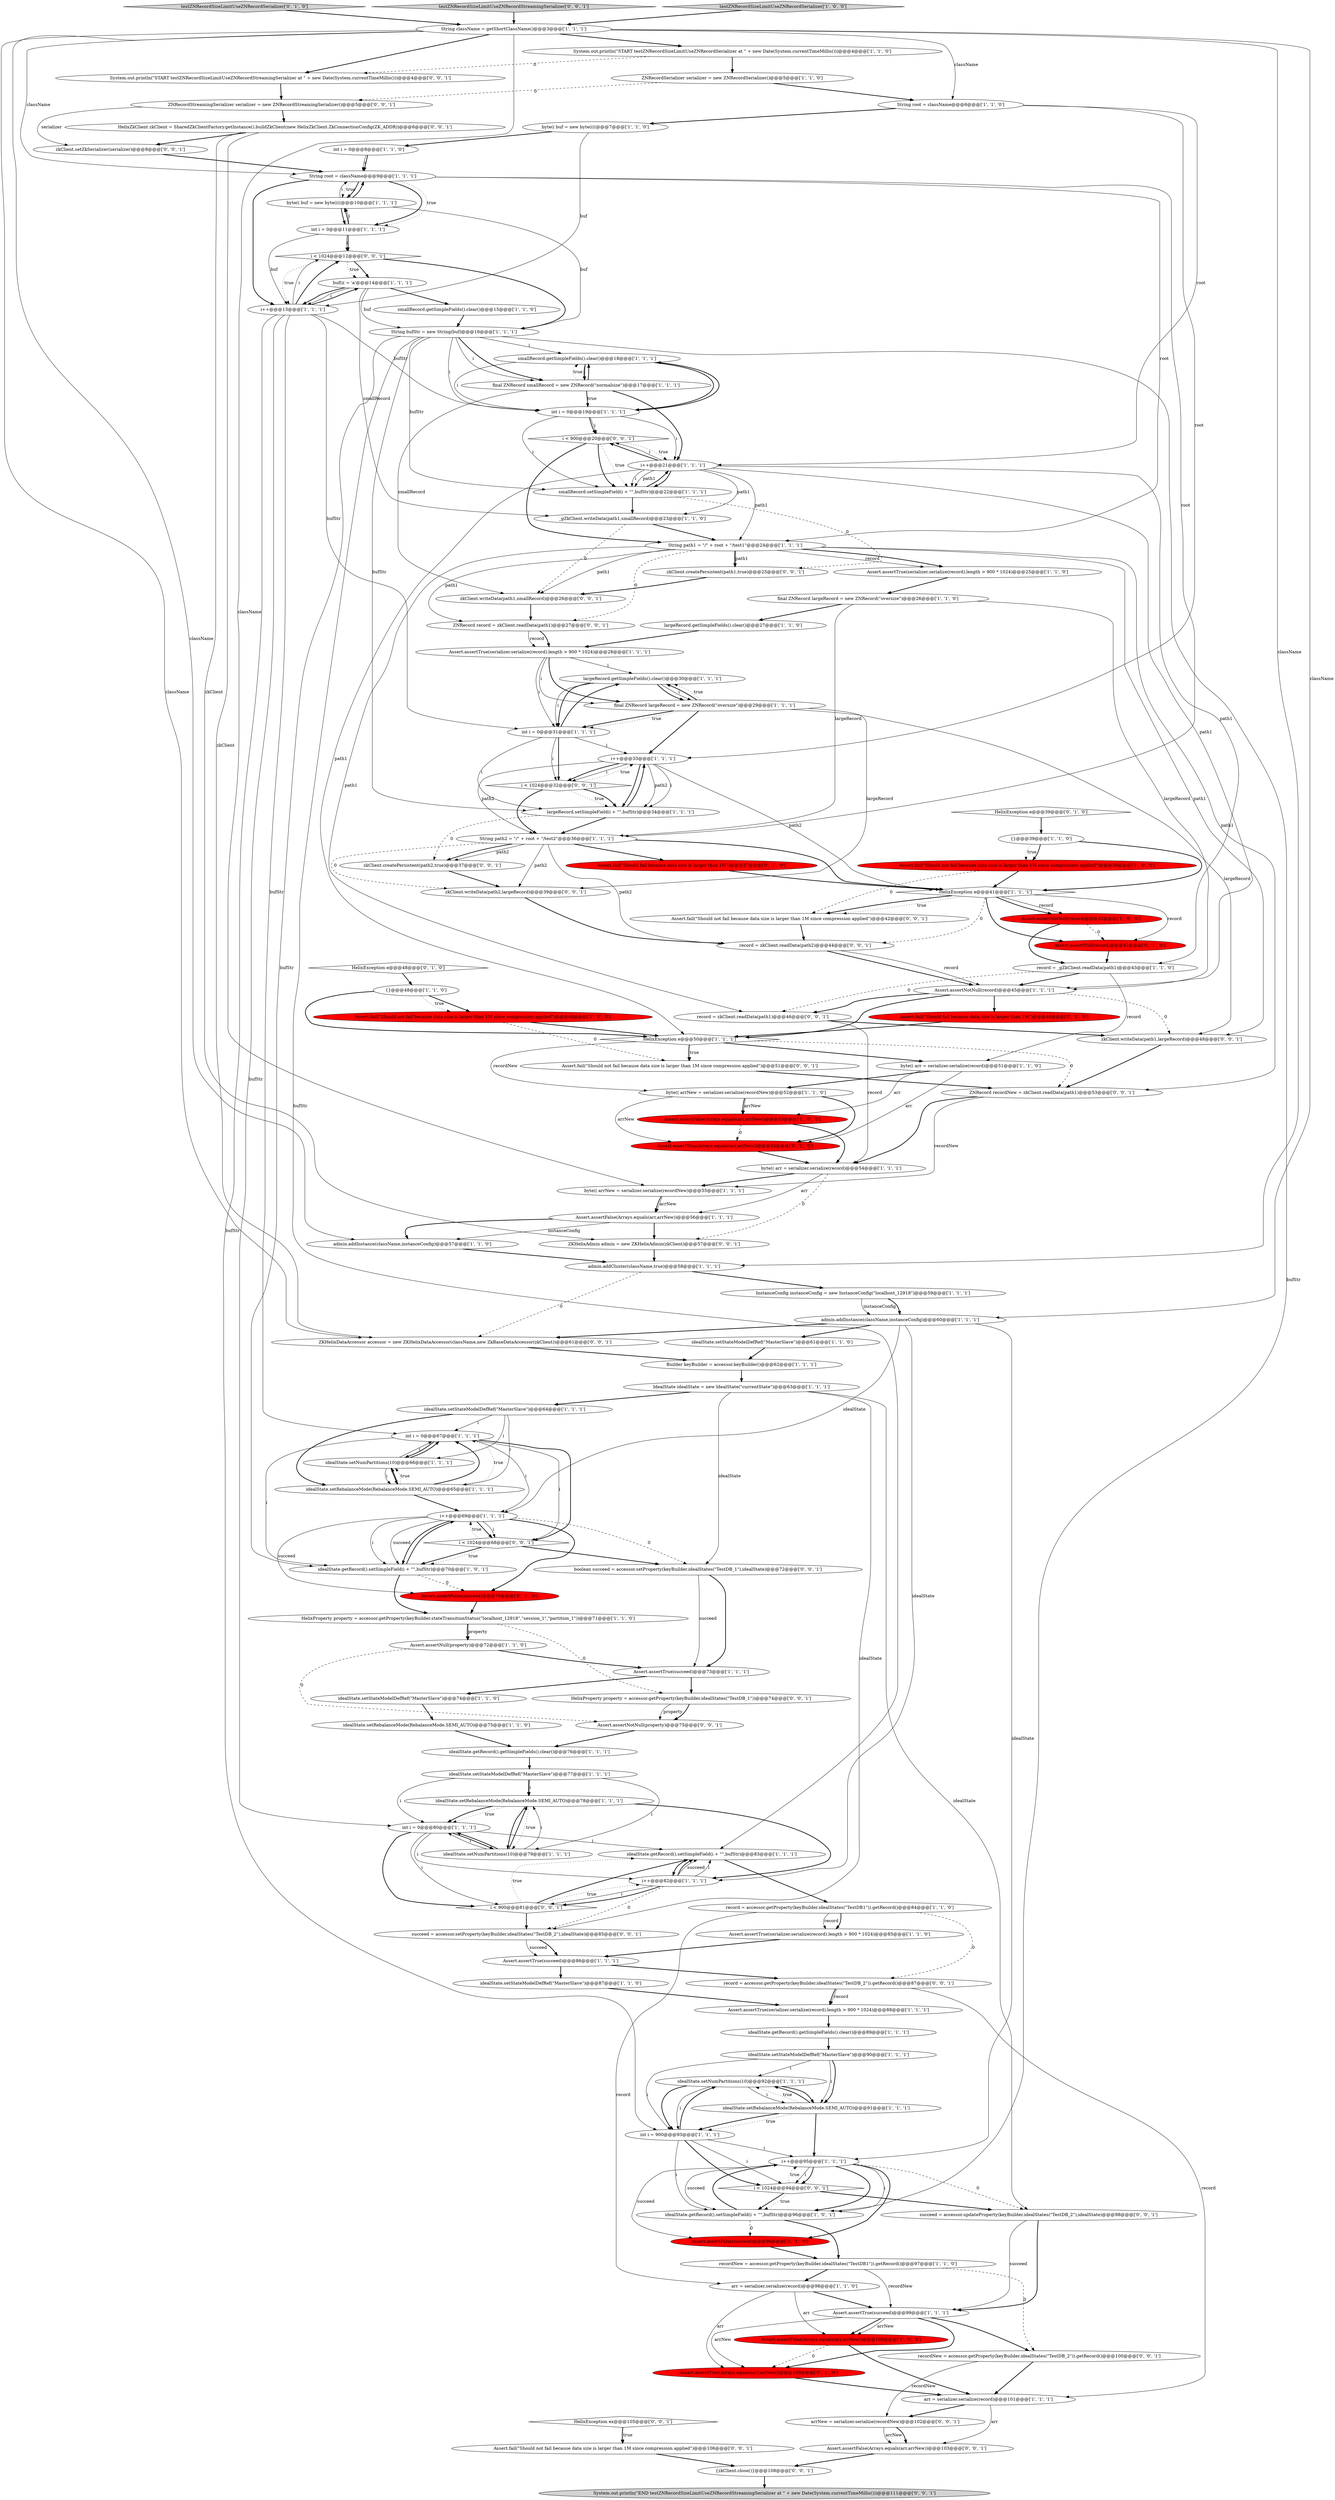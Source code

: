 digraph {
111 [style = filled, label = "i < 900@@@20@@@['0', '0', '1']", fillcolor = white, shape = diamond image = "AAA0AAABBB3BBB"];
63 [style = filled, label = "byte(( arr = serializer.serialize(record)@@@51@@@['1', '1', '0']", fillcolor = white, shape = ellipse image = "AAA0AAABBB1BBB"];
69 [style = filled, label = "Assert.assertTrue(serializer.serialize(record).length > 900 * 1024)@@@28@@@['1', '1', '1']", fillcolor = white, shape = ellipse image = "AAA0AAABBB1BBB"];
53 [style = filled, label = "record = accessor.getProperty(keyBuilder.idealStates(\"TestDB1\")).getRecord()@@@84@@@['1', '1', '0']", fillcolor = white, shape = ellipse image = "AAA0AAABBB1BBB"];
93 [style = filled, label = "HelixException e@@@48@@@['0', '1', '0']", fillcolor = white, shape = diamond image = "AAA0AAABBB2BBB"];
64 [style = filled, label = "idealState.setRebalanceMode(RebalanceMode.SEMI_AUTO)@@@78@@@['1', '1', '1']", fillcolor = white, shape = ellipse image = "AAA0AAABBB1BBB"];
105 [style = filled, label = "Assert.assertNotNull(property)@@@75@@@['0', '0', '1']", fillcolor = white, shape = ellipse image = "AAA0AAABBB3BBB"];
132 [style = filled, label = "HelixZkClient zkClient = SharedZkClientFactory.getInstance().buildZkClient(new HelixZkClient.ZkConnectionConfig(ZK_ADDR))@@@6@@@['0', '0', '1']", fillcolor = white, shape = ellipse image = "AAA0AAABBB3BBB"];
54 [style = filled, label = "ZNRecordSerializer serializer = new ZNRecordSerializer()@@@5@@@['1', '1', '0']", fillcolor = white, shape = ellipse image = "AAA0AAABBB1BBB"];
90 [style = filled, label = "testZNRecordSizeLimitUseZNRecordSerializer['0', '1', '0']", fillcolor = lightgray, shape = diamond image = "AAA0AAABBB2BBB"];
43 [style = filled, label = "System.out.println(\"START testZNRecordSizeLimitUseZNRecordSerializer at \" + new Date(System.currentTimeMillis()))@@@4@@@['1', '1', '0']", fillcolor = white, shape = ellipse image = "AAA0AAABBB1BBB"];
134 [style = filled, label = "testZNRecordSizeLimitUseZNRecordStreamingSerializer['0', '0', '1']", fillcolor = lightgray, shape = diamond image = "AAA0AAABBB3BBB"];
120 [style = filled, label = "Assert.fail(\"Should not fail because data size is larger than 1M since compression applied\")@@@106@@@['0', '0', '1']", fillcolor = white, shape = ellipse image = "AAA0AAABBB3BBB"];
101 [style = filled, label = "arrNew = serializer.serialize(recordNew)@@@102@@@['0', '0', '1']", fillcolor = white, shape = ellipse image = "AAA0AAABBB3BBB"];
10 [style = filled, label = "Assert.assertNull(property)@@@72@@@['1', '1', '0']", fillcolor = white, shape = ellipse image = "AAA0AAABBB1BBB"];
19 [style = filled, label = "largeRecord.getSimpleFields().clear()@@@27@@@['1', '1', '0']", fillcolor = white, shape = ellipse image = "AAA0AAABBB1BBB"];
116 [style = filled, label = "{zkClient.close()}@@@108@@@['0', '0', '1']", fillcolor = white, shape = ellipse image = "AAA0AAABBB3BBB"];
88 [style = filled, label = "Assert.assertTrue(Arrays.equals(arr,arrNew))@@@100@@@['0', '1', '0']", fillcolor = red, shape = ellipse image = "AAA1AAABBB2BBB"];
32 [style = filled, label = "buf(i( = 'a'@@@14@@@['1', '1', '1']", fillcolor = white, shape = ellipse image = "AAA0AAABBB1BBB"];
22 [style = filled, label = "idealState.setNumPartitions(10)@@@92@@@['1', '1', '1']", fillcolor = white, shape = ellipse image = "AAA0AAABBB1BBB"];
46 [style = filled, label = "int i = 0@@@80@@@['1', '1', '1']", fillcolor = white, shape = ellipse image = "AAA0AAABBB1BBB"];
76 [style = filled, label = "admin.addInstance(className,instanceConfig)@@@60@@@['1', '1', '1']", fillcolor = white, shape = ellipse image = "AAA0AAABBB1BBB"];
119 [style = filled, label = "zkClient.setZkSerializer(serializer)@@@8@@@['0', '0', '1']", fillcolor = white, shape = ellipse image = "AAA0AAABBB3BBB"];
67 [style = filled, label = "idealState.setStateModelDefRef(\"MasterSlave\")@@@87@@@['1', '1', '0']", fillcolor = white, shape = ellipse image = "AAA0AAABBB1BBB"];
80 [style = filled, label = "i++@@@21@@@['1', '1', '1']", fillcolor = white, shape = ellipse image = "AAA0AAABBB1BBB"];
2 [style = filled, label = "int i = 0@@@67@@@['1', '1', '1']", fillcolor = white, shape = ellipse image = "AAA0AAABBB1BBB"];
75 [style = filled, label = "idealState.setStateModelDefRef(\"MasterSlave\")@@@61@@@['1', '1', '0']", fillcolor = white, shape = ellipse image = "AAA0AAABBB1BBB"];
20 [style = filled, label = "Assert.assertNotNull(record)@@@45@@@['1', '1', '1']", fillcolor = white, shape = ellipse image = "AAA0AAABBB1BBB"];
27 [style = filled, label = "byte(( buf = new byte((((@@@10@@@['1', '1', '1']", fillcolor = white, shape = ellipse image = "AAA0AAABBB1BBB"];
17 [style = filled, label = "final ZNRecord largeRecord = new ZNRecord(\"oversize\")@@@26@@@['1', '1', '0']", fillcolor = white, shape = ellipse image = "AAA0AAABBB1BBB"];
15 [style = filled, label = "admin.addInstance(className,instanceConfig)@@@57@@@['1', '1', '0']", fillcolor = white, shape = ellipse image = "AAA0AAABBB1BBB"];
61 [style = filled, label = "idealState.setStateModelDefRef(\"MasterSlave\")@@@64@@@['1', '1', '1']", fillcolor = white, shape = ellipse image = "AAA0AAABBB1BBB"];
52 [style = filled, label = "idealState.setNumPartitions(10)@@@79@@@['1', '1', '1']", fillcolor = white, shape = ellipse image = "AAA0AAABBB1BBB"];
113 [style = filled, label = "ZNRecord record = zkClient.readData(path1)@@@27@@@['0', '0', '1']", fillcolor = white, shape = ellipse image = "AAA0AAABBB3BBB"];
26 [style = filled, label = "admin.addCluster(className,true)@@@58@@@['1', '1', '1']", fillcolor = white, shape = ellipse image = "AAA0AAABBB1BBB"];
102 [style = filled, label = "Assert.fail(\"Should not fail because data size is larger than 1M since compression applied\")@@@51@@@['0', '0', '1']", fillcolor = white, shape = ellipse image = "AAA0AAABBB3BBB"];
114 [style = filled, label = "i < 1024@@@94@@@['0', '0', '1']", fillcolor = white, shape = diamond image = "AAA0AAABBB3BBB"];
133 [style = filled, label = "zkClient.writeData(path1,largeRecord)@@@48@@@['0', '0', '1']", fillcolor = white, shape = ellipse image = "AAA0AAABBB3BBB"];
14 [style = filled, label = "Assert.assertTrue(serializer.serialize(record).length > 900 * 1024)@@@88@@@['1', '1', '1']", fillcolor = white, shape = ellipse image = "AAA0AAABBB1BBB"];
70 [style = filled, label = "idealState.getRecord().setSimpleField(i + \"\",bufStr)@@@83@@@['1', '1', '1']", fillcolor = white, shape = ellipse image = "AAA0AAABBB1BBB"];
96 [style = filled, label = "Assert.fail(\"Should fail because data size is larger than 1M\")@@@37@@@['0', '1', '0']", fillcolor = red, shape = ellipse image = "AAA1AAABBB2BBB"];
131 [style = filled, label = "record = zkClient.readData(path1)@@@46@@@['0', '0', '1']", fillcolor = white, shape = ellipse image = "AAA0AAABBB3BBB"];
24 [style = filled, label = "Assert.assertFalse(Arrays.equals(arr,arrNew))@@@56@@@['1', '1', '1']", fillcolor = white, shape = ellipse image = "AAA0AAABBB1BBB"];
35 [style = filled, label = "idealState.getRecord().setSimpleField(i + \"\",bufStr)@@@96@@@['1', '0', '1']", fillcolor = white, shape = ellipse image = "AAA0AAABBB1BBB"];
97 [style = filled, label = "Assert.assertNull(record)@@@42@@@['0', '1', '0']", fillcolor = red, shape = ellipse image = "AAA1AAABBB2BBB"];
118 [style = filled, label = "HelixException ex@@@105@@@['0', '0', '1']", fillcolor = white, shape = diamond image = "AAA0AAABBB3BBB"];
59 [style = filled, label = "int i = 0@@@8@@@['1', '1', '0']", fillcolor = white, shape = ellipse image = "AAA0AAABBB1BBB"];
12 [style = filled, label = "idealState.setNumPartitions(10)@@@66@@@['1', '1', '1']", fillcolor = white, shape = ellipse image = "AAA0AAABBB1BBB"];
126 [style = filled, label = "succeed = accessor.setProperty(keyBuilder.idealStates(\"TestDB_2\"),idealState)@@@85@@@['0', '0', '1']", fillcolor = white, shape = ellipse image = "AAA0AAABBB3BBB"];
58 [style = filled, label = "String path2 = \"/\" + root + \"/test2\"@@@36@@@['1', '1', '1']", fillcolor = white, shape = ellipse image = "AAA0AAABBB1BBB"];
112 [style = filled, label = "zkClient.createPersistent(path1,true)@@@25@@@['0', '0', '1']", fillcolor = white, shape = ellipse image = "AAA0AAABBB3BBB"];
6 [style = filled, label = "String className = getShortClassName()@@@3@@@['1', '1', '1']", fillcolor = white, shape = ellipse image = "AAA0AAABBB1BBB"];
85 [style = filled, label = "smallRecord.getSimpleFields().clear()@@@18@@@['1', '1', '1']", fillcolor = white, shape = ellipse image = "AAA0AAABBB1BBB"];
11 [style = filled, label = "String bufStr = new String(buf)@@@16@@@['1', '1', '1']", fillcolor = white, shape = ellipse image = "AAA0AAABBB1BBB"];
115 [style = filled, label = "ZKHelixDataAccessor accessor = new ZKHelixDataAccessor(className,new ZkBaseDataAccessor(zkClient))@@@61@@@['0', '0', '1']", fillcolor = white, shape = ellipse image = "AAA0AAABBB3BBB"];
109 [style = filled, label = "ZNRecordStreamingSerializer serializer = new ZNRecordStreamingSerializer()@@@5@@@['0', '0', '1']", fillcolor = white, shape = ellipse image = "AAA0AAABBB3BBB"];
86 [style = filled, label = "idealState.getRecord().setSimpleField(i + \"\",bufStr)@@@70@@@['1', '0', '1']", fillcolor = white, shape = ellipse image = "AAA0AAABBB1BBB"];
71 [style = filled, label = "idealState.setRebalanceMode(RebalanceMode.SEMI_AUTO)@@@65@@@['1', '1', '1']", fillcolor = white, shape = ellipse image = "AAA0AAABBB1BBB"];
16 [style = filled, label = "Builder keyBuilder = accessor.keyBuilder()@@@62@@@['1', '1', '1']", fillcolor = white, shape = ellipse image = "AAA0AAABBB1BBB"];
34 [style = filled, label = "Assert.assertTrue(serializer.serialize(record).length > 900 * 1024)@@@25@@@['1', '1', '0']", fillcolor = white, shape = ellipse image = "AAA0AAABBB1BBB"];
23 [style = filled, label = "largeRecord.getSimpleFields().clear()@@@30@@@['1', '1', '1']", fillcolor = white, shape = ellipse image = "AAA0AAABBB1BBB"];
30 [style = filled, label = "testZNRecordSizeLimitUseZNRecordSerializer['1', '0', '0']", fillcolor = lightgray, shape = diamond image = "AAA0AAABBB1BBB"];
100 [style = filled, label = "recordNew = accessor.getProperty(keyBuilder.idealStates(\"TestDB_2\")).getRecord()@@@100@@@['0', '0', '1']", fillcolor = white, shape = ellipse image = "AAA0AAABBB3BBB"];
82 [style = filled, label = "Assert.fail(\"Should not fail because data size is larger than 1M since compression applied\")@@@48@@@['1', '0', '0']", fillcolor = red, shape = ellipse image = "AAA1AAABBB1BBB"];
65 [style = filled, label = "IdealState idealState = new IdealState(\"currentState\")@@@63@@@['1', '1', '1']", fillcolor = white, shape = ellipse image = "AAA0AAABBB1BBB"];
44 [style = filled, label = "byte(( arrNew = serializer.serialize(recordNew)@@@55@@@['1', '1', '1']", fillcolor = white, shape = ellipse image = "AAA0AAABBB1BBB"];
74 [style = filled, label = "final ZNRecord largeRecord = new ZNRecord(\"oversize\")@@@29@@@['1', '1', '1']", fillcolor = white, shape = ellipse image = "AAA0AAABBB1BBB"];
7 [style = filled, label = "i++@@@13@@@['1', '1', '1']", fillcolor = white, shape = ellipse image = "AAA0AAABBB1BBB"];
123 [style = filled, label = "record = zkClient.readData(path2)@@@44@@@['0', '0', '1']", fillcolor = white, shape = ellipse image = "AAA0AAABBB3BBB"];
41 [style = filled, label = "_gZkClient.writeData(path1,smallRecord)@@@23@@@['1', '1', '0']", fillcolor = white, shape = ellipse image = "AAA0AAABBB1BBB"];
84 [style = filled, label = "record = _gZkClient.readData(path1)@@@43@@@['1', '1', '0']", fillcolor = white, shape = ellipse image = "AAA0AAABBB1BBB"];
47 [style = filled, label = "idealState.setStateModelDefRef(\"MasterSlave\")@@@90@@@['1', '1', '1']", fillcolor = white, shape = ellipse image = "AAA0AAABBB1BBB"];
110 [style = filled, label = "i < 1024@@@32@@@['0', '0', '1']", fillcolor = white, shape = diamond image = "AAA0AAABBB3BBB"];
66 [style = filled, label = "idealState.setStateModelDefRef(\"MasterSlave\")@@@77@@@['1', '1', '1']", fillcolor = white, shape = ellipse image = "AAA0AAABBB1BBB"];
73 [style = filled, label = "Assert.assertTrue(succeed)@@@73@@@['1', '1', '1']", fillcolor = white, shape = ellipse image = "AAA0AAABBB1BBB"];
99 [style = filled, label = "i < 1024@@@68@@@['0', '0', '1']", fillcolor = white, shape = diamond image = "AAA0AAABBB3BBB"];
124 [style = filled, label = "ZKHelixAdmin admin = new ZKHelixAdmin(zkClient)@@@57@@@['0', '0', '1']", fillcolor = white, shape = ellipse image = "AAA0AAABBB3BBB"];
98 [style = filled, label = "System.out.println(\"START testZNRecordSizeLimitUseZNRecordStreamingSerializer at \" + new Date(System.currentTimeMillis()))@@@4@@@['0', '0', '1']", fillcolor = white, shape = ellipse image = "AAA0AAABBB3BBB"];
103 [style = filled, label = "boolean succeed = accessor.setProperty(keyBuilder.idealStates(\"TestDB_1\"),idealState)@@@72@@@['0', '0', '1']", fillcolor = white, shape = ellipse image = "AAA0AAABBB3BBB"];
40 [style = filled, label = "final ZNRecord smallRecord = new ZNRecord(\"normalsize\")@@@17@@@['1', '1', '1']", fillcolor = white, shape = ellipse image = "AAA0AAABBB1BBB"];
106 [style = filled, label = "System.out.println(\"END testZNRecordSizeLimitUseZNRecordStreamingSerializer at \" + new Date(System.currentTimeMillis()))@@@111@@@['0', '0', '1']", fillcolor = lightgray, shape = ellipse image = "AAA0AAABBB3BBB"];
9 [style = filled, label = "InstanceConfig instanceConfig = new InstanceConfig(\"localhost_12918\")@@@59@@@['1', '1', '1']", fillcolor = white, shape = ellipse image = "AAA0AAABBB1BBB"];
48 [style = filled, label = "idealState.getRecord().getSimpleFields().clear()@@@89@@@['1', '1', '1']", fillcolor = white, shape = ellipse image = "AAA0AAABBB1BBB"];
29 [style = filled, label = "i++@@@82@@@['1', '1', '1']", fillcolor = white, shape = ellipse image = "AAA0AAABBB1BBB"];
39 [style = filled, label = "Assert.assertTrue(serializer.serialize(record).length > 900 * 1024)@@@85@@@['1', '1', '0']", fillcolor = white, shape = ellipse image = "AAA0AAABBB1BBB"];
57 [style = filled, label = "int i = 0@@@31@@@['1', '1', '1']", fillcolor = white, shape = ellipse image = "AAA0AAABBB1BBB"];
72 [style = filled, label = "int i = 0@@@19@@@['1', '1', '1']", fillcolor = white, shape = ellipse image = "AAA0AAABBB1BBB"];
77 [style = filled, label = "Assert.assertTrue(succeed)@@@99@@@['1', '1', '1']", fillcolor = white, shape = ellipse image = "AAA0AAABBB1BBB"];
81 [style = filled, label = "Assert.assertFalse(Arrays.equals(arr,arrNew))@@@100@@@['1', '0', '0']", fillcolor = red, shape = ellipse image = "AAA1AAABBB1BBB"];
36 [style = filled, label = "String root = className@@@6@@@['1', '1', '0']", fillcolor = white, shape = ellipse image = "AAA0AAABBB1BBB"];
3 [style = filled, label = "smallRecord.setSimpleField(i + \"\",bufStr)@@@22@@@['1', '1', '1']", fillcolor = white, shape = ellipse image = "AAA0AAABBB1BBB"];
0 [style = filled, label = "byte(( arrNew = serializer.serialize(recordNew)@@@52@@@['1', '1', '0']", fillcolor = white, shape = ellipse image = "AAA0AAABBB1BBB"];
107 [style = filled, label = "HelixProperty property = accessor.getProperty(keyBuilder.idealStates(\"TestDB_1\"))@@@74@@@['0', '0', '1']", fillcolor = white, shape = ellipse image = "AAA0AAABBB3BBB"];
104 [style = filled, label = "i < 1024@@@12@@@['0', '0', '1']", fillcolor = white, shape = diamond image = "AAA0AAABBB3BBB"];
125 [style = filled, label = "zkClient.writeData(path1,smallRecord)@@@26@@@['0', '0', '1']", fillcolor = white, shape = ellipse image = "AAA0AAABBB3BBB"];
49 [style = filled, label = "int i = 900@@@93@@@['1', '1', '1']", fillcolor = white, shape = ellipse image = "AAA0AAABBB1BBB"];
13 [style = filled, label = "String path1 = \"/\" + root + \"/test1\"@@@24@@@['1', '1', '1']", fillcolor = white, shape = ellipse image = "AAA0AAABBB1BBB"];
8 [style = filled, label = "{}@@@48@@@['1', '1', '0']", fillcolor = white, shape = ellipse image = "AAA0AAABBB1BBB"];
130 [style = filled, label = "record = accessor.getProperty(keyBuilder.idealStates(\"TestDB_2\")).getRecord()@@@87@@@['0', '0', '1']", fillcolor = white, shape = ellipse image = "AAA0AAABBB3BBB"];
31 [style = filled, label = "idealState.getRecord().getSimpleFields().clear()@@@76@@@['1', '1', '1']", fillcolor = white, shape = ellipse image = "AAA0AAABBB1BBB"];
4 [style = filled, label = "idealState.setStateModelDefRef(\"MasterSlave\")@@@74@@@['1', '1', '0']", fillcolor = white, shape = ellipse image = "AAA0AAABBB1BBB"];
1 [style = filled, label = "Assert.assertTrue(succeed)@@@86@@@['1', '1', '1']", fillcolor = white, shape = ellipse image = "AAA0AAABBB1BBB"];
122 [style = filled, label = "zkClient.writeData(path2,largeRecord)@@@39@@@['0', '0', '1']", fillcolor = white, shape = ellipse image = "AAA0AAABBB3BBB"];
62 [style = filled, label = "recordNew = accessor.getProperty(keyBuilder.idealStates(\"TestDB1\")).getRecord()@@@97@@@['1', '1', '0']", fillcolor = white, shape = ellipse image = "AAA0AAABBB1BBB"];
94 [style = filled, label = "Assert.assertTrue(Arrays.equals(arr,arrNew))@@@53@@@['0', '1', '0']", fillcolor = red, shape = ellipse image = "AAA1AAABBB2BBB"];
129 [style = filled, label = "i < 900@@@81@@@['0', '0', '1']", fillcolor = white, shape = diamond image = "AAA0AAABBB3BBB"];
42 [style = filled, label = "Assert.fail(\"Should not fail because data size is larger than 1M since compression applied\")@@@39@@@['1', '0', '0']", fillcolor = red, shape = ellipse image = "AAA1AAABBB1BBB"];
78 [style = filled, label = "byte(( buf = new byte((((@@@7@@@['1', '1', '0']", fillcolor = white, shape = ellipse image = "AAA0AAABBB1BBB"];
50 [style = filled, label = "idealState.setRebalanceMode(RebalanceMode.SEMI_AUTO)@@@75@@@['1', '1', '0']", fillcolor = white, shape = ellipse image = "AAA0AAABBB1BBB"];
95 [style = filled, label = "Assert.fail(\"Should fail because data size is larger than 1M\")@@@46@@@['0', '1', '0']", fillcolor = red, shape = ellipse image = "AAA1AAABBB2BBB"];
37 [style = filled, label = "arr = serializer.serialize(record)@@@101@@@['1', '1', '1']", fillcolor = white, shape = ellipse image = "AAA0AAABBB1BBB"];
128 [style = filled, label = "ZNRecord recordNew = zkClient.readData(path1)@@@53@@@['0', '0', '1']", fillcolor = white, shape = ellipse image = "AAA0AAABBB3BBB"];
28 [style = filled, label = "{}@@@39@@@['1', '1', '0']", fillcolor = white, shape = ellipse image = "AAA0AAABBB1BBB"];
51 [style = filled, label = "i++@@@69@@@['1', '1', '1']", fillcolor = white, shape = ellipse image = "AAA0AAABBB1BBB"];
55 [style = filled, label = "HelixProperty property = accessor.getProperty(keyBuilder.stateTransitionStatus(\"localhost_12918\",\"session_1\",\"partition_1\"))@@@71@@@['1', '1', '0']", fillcolor = white, shape = ellipse image = "AAA0AAABBB1BBB"];
21 [style = filled, label = "String root = className@@@9@@@['1', '1', '1']", fillcolor = white, shape = ellipse image = "AAA0AAABBB1BBB"];
108 [style = filled, label = "succeed = accessor.updateProperty(keyBuilder.idealStates(\"TestDB_2\"),idealState)@@@98@@@['0', '0', '1']", fillcolor = white, shape = ellipse image = "AAA0AAABBB3BBB"];
79 [style = filled, label = "idealState.setRebalanceMode(RebalanceMode.SEMI_AUTO)@@@91@@@['1', '1', '1']", fillcolor = white, shape = ellipse image = "AAA0AAABBB1BBB"];
89 [style = filled, label = "Assert.assertFalse(succeed)@@@96@@@['0', '1', '0']", fillcolor = red, shape = ellipse image = "AAA1AAABBB2BBB"];
117 [style = filled, label = "Assert.fail(\"Should not fail because data size is larger than 1M since compression applied\")@@@42@@@['0', '0', '1']", fillcolor = white, shape = ellipse image = "AAA0AAABBB3BBB"];
68 [style = filled, label = "arr = serializer.serialize(record)@@@98@@@['1', '1', '0']", fillcolor = white, shape = ellipse image = "AAA0AAABBB1BBB"];
91 [style = filled, label = "HelixException e@@@39@@@['0', '1', '0']", fillcolor = white, shape = diamond image = "AAA0AAABBB2BBB"];
92 [style = filled, label = "Assert.assertFalse(succeed)@@@70@@@['0', '1', '0']", fillcolor = red, shape = ellipse image = "AAA1AAABBB2BBB"];
127 [style = filled, label = "zkClient.createPersistent(path2,true)@@@37@@@['0', '0', '1']", fillcolor = white, shape = ellipse image = "AAA0AAABBB3BBB"];
18 [style = filled, label = "Assert.assertNotNull(record)@@@42@@@['1', '0', '0']", fillcolor = red, shape = ellipse image = "AAA1AAABBB1BBB"];
83 [style = filled, label = "largeRecord.setSimpleField(i + \"\",bufStr)@@@34@@@['1', '1', '1']", fillcolor = white, shape = ellipse image = "AAA0AAABBB1BBB"];
60 [style = filled, label = "i++@@@95@@@['1', '1', '1']", fillcolor = white, shape = ellipse image = "AAA0AAABBB1BBB"];
25 [style = filled, label = "i++@@@33@@@['1', '1', '1']", fillcolor = white, shape = ellipse image = "AAA0AAABBB1BBB"];
33 [style = filled, label = "HelixException e@@@41@@@['1', '1', '1']", fillcolor = white, shape = diamond image = "AAA0AAABBB1BBB"];
87 [style = filled, label = "HelixException e@@@50@@@['1', '1', '1']", fillcolor = white, shape = diamond image = "AAA0AAABBB1BBB"];
38 [style = filled, label = "smallRecord.getSimpleFields().clear()@@@15@@@['1', '1', '0']", fillcolor = white, shape = ellipse image = "AAA0AAABBB1BBB"];
45 [style = filled, label = "Assert.assertFalse(Arrays.equals(arr,arrNew))@@@53@@@['1', '0', '0']", fillcolor = red, shape = ellipse image = "AAA1AAABBB1BBB"];
121 [style = filled, label = "Assert.assertFalse(Arrays.equals(arr,arrNew))@@@103@@@['0', '0', '1']", fillcolor = white, shape = ellipse image = "AAA0AAABBB3BBB"];
5 [style = filled, label = "byte(( arr = serializer.serialize(record)@@@54@@@['1', '1', '1']", fillcolor = white, shape = ellipse image = "AAA0AAABBB1BBB"];
56 [style = filled, label = "int i = 0@@@11@@@['1', '1', '1']", fillcolor = white, shape = ellipse image = "AAA0AAABBB1BBB"];
121->116 [style = bold, label=""];
69->57 [style = solid, label="i"];
70->29 [style = bold, label=""];
43->98 [style = dashed, label="0"];
20->95 [style = bold, label=""];
114->35 [style = bold, label=""];
111->13 [style = bold, label=""];
73->4 [style = bold, label=""];
84->20 [style = bold, label=""];
86->51 [style = bold, label=""];
47->49 [style = solid, label="i"];
57->25 [style = solid, label="i"];
53->39 [style = bold, label=""];
23->57 [style = bold, label=""];
82->102 [style = dashed, label="0"];
103->73 [style = solid, label="succeed"];
21->56 [style = bold, label=""];
130->14 [style = bold, label=""];
85->40 [style = solid, label="i"];
29->129 [style = solid, label="i"];
83->25 [style = bold, label=""];
19->69 [style = bold, label=""];
110->58 [style = bold, label=""];
94->5 [style = bold, label=""];
14->48 [style = bold, label=""];
21->13 [style = solid, label="root"];
74->122 [style = solid, label="largeRecord"];
107->105 [style = solid, label="property"];
124->26 [style = bold, label=""];
58->123 [style = solid, label="path2"];
32->41 [style = solid, label="smallRecord"];
63->45 [style = solid, label="arr"];
2->99 [style = solid, label="i"];
32->7 [style = bold, label=""];
18->84 [style = bold, label=""];
80->41 [style = solid, label="path1"];
77->81 [style = bold, label=""];
110->83 [style = dotted, label="true"];
36->78 [style = bold, label=""];
47->22 [style = solid, label="i"];
62->68 [style = bold, label=""];
65->61 [style = bold, label=""];
79->60 [style = bold, label=""];
59->21 [style = solid, label="i"];
78->7 [style = solid, label="buf"];
59->21 [style = bold, label=""];
13->112 [style = solid, label="path1"];
58->127 [style = solid, label="path2"];
122->123 [style = bold, label=""];
87->102 [style = bold, label=""];
25->83 [style = solid, label="path2"];
78->59 [style = bold, label=""];
7->49 [style = solid, label="bufStr"];
25->58 [style = solid, label="path2"];
87->0 [style = solid, label="recordNew"];
33->97 [style = bold, label=""];
88->37 [style = bold, label=""];
60->35 [style = solid, label="succeed"];
55->10 [style = bold, label=""];
40->85 [style = bold, label=""];
8->82 [style = bold, label=""];
20->87 [style = bold, label=""];
126->1 [style = bold, label=""];
115->16 [style = bold, label=""];
116->106 [style = bold, label=""];
11->35 [style = solid, label="bufStr"];
64->46 [style = dotted, label="true"];
43->54 [style = bold, label=""];
27->21 [style = bold, label=""];
132->124 [style = solid, label="zkClient"];
119->21 [style = bold, label=""];
65->108 [style = solid, label="idealState"];
71->51 [style = bold, label=""];
82->87 [style = bold, label=""];
77->88 [style = solid, label="arrNew"];
112->125 [style = bold, label=""];
10->105 [style = dashed, label="0"];
56->7 [style = solid, label="buf"];
108->77 [style = solid, label="succeed"];
71->12 [style = bold, label=""];
20->133 [style = dashed, label="0"];
68->77 [style = bold, label=""];
65->103 [style = solid, label="idealState"];
8->82 [style = dotted, label="true"];
48->47 [style = bold, label=""];
1->130 [style = bold, label=""];
51->92 [style = solid, label="succeed"];
132->115 [style = solid, label="zkClient"];
67->14 [style = bold, label=""];
52->46 [style = solid, label="i"];
52->64 [style = bold, label=""];
81->88 [style = dashed, label="0"];
11->83 [style = solid, label="bufStr"];
26->9 [style = bold, label=""];
22->79 [style = bold, label=""];
13->133 [style = solid, label="path1"];
56->104 [style = bold, label=""];
3->80 [style = bold, label=""];
69->23 [style = solid, label="i"];
21->27 [style = dotted, label="true"];
33->97 [style = solid, label="record"];
85->72 [style = solid, label="i"];
29->126 [style = dashed, label="0"];
51->86 [style = bold, label=""];
49->22 [style = bold, label=""];
71->2 [style = dotted, label="true"];
111->3 [style = bold, label=""];
12->2 [style = bold, label=""];
99->86 [style = bold, label=""];
13->125 [style = solid, label="path1"];
51->86 [style = solid, label="i"];
11->85 [style = solid, label="i"];
66->64 [style = bold, label=""];
34->17 [style = bold, label=""];
61->12 [style = solid, label="i"];
7->46 [style = solid, label="bufStr"];
71->12 [style = dotted, label="true"];
41->13 [style = bold, label=""];
87->128 [style = dashed, label="0"];
84->131 [style = dashed, label="0"];
37->101 [style = bold, label=""];
123->20 [style = bold, label=""];
101->121 [style = solid, label="arrNew"];
64->52 [style = bold, label=""];
47->79 [style = solid, label="i"];
130->37 [style = solid, label="record"];
6->98 [style = bold, label=""];
129->29 [style = dotted, label="true"];
61->71 [style = bold, label=""];
104->32 [style = bold, label=""];
33->117 [style = dotted, label="true"];
27->56 [style = bold, label=""];
126->1 [style = solid, label="succeed"];
22->79 [style = solid, label="i"];
54->109 [style = dashed, label="0"];
60->114 [style = bold, label=""];
33->117 [style = bold, label=""];
60->114 [style = solid, label="i"];
110->83 [style = bold, label=""];
11->86 [style = solid, label="bufStr"];
134->6 [style = bold, label=""];
83->127 [style = dashed, label="0"];
100->37 [style = bold, label=""];
100->101 [style = solid, label="recordNew"];
53->39 [style = solid, label="record"];
60->35 [style = solid, label="i"];
58->96 [style = bold, label=""];
53->68 [style = solid, label="record"];
123->20 [style = solid, label="record"];
58->127 [style = bold, label=""];
21->27 [style = bold, label=""];
76->115 [style = bold, label=""];
109->119 [style = solid, label="serializer"];
99->103 [style = bold, label=""];
0->94 [style = solid, label="arrNew"];
47->79 [style = bold, label=""];
120->116 [style = bold, label=""];
57->110 [style = solid, label="i"];
80->3 [style = bold, label=""];
41->125 [style = dashed, label="0"];
25->110 [style = solid, label="i"];
61->71 [style = solid, label="i"];
108->77 [style = bold, label=""];
21->58 [style = solid, label="root"];
24->15 [style = bold, label=""];
66->64 [style = solid, label="i"];
13->131 [style = solid, label="path1"];
96->33 [style = bold, label=""];
129->70 [style = dotted, label="true"];
74->57 [style = bold, label=""];
114->60 [style = dotted, label="true"];
71->2 [style = bold, label=""];
72->3 [style = solid, label="i"];
87->102 [style = dotted, label="true"];
58->122 [style = solid, label="path2"];
64->46 [style = bold, label=""];
103->73 [style = bold, label=""];
7->57 [style = solid, label="bufStr"];
80->111 [style = bold, label=""];
80->13 [style = solid, label="path1"];
11->40 [style = bold, label=""];
9->76 [style = solid, label="instanceConfig"];
7->104 [style = solid, label="i"];
32->38 [style = bold, label=""];
46->129 [style = bold, label=""];
13->113 [style = solid, label="path1"];
26->115 [style = dashed, label="0"];
0->94 [style = bold, label=""];
17->58 [style = solid, label="largeRecord"];
118->120 [style = bold, label=""];
27->21 [style = solid, label="i"];
75->16 [style = bold, label=""];
7->32 [style = bold, label=""];
6->43 [style = bold, label=""];
7->2 [style = solid, label="bufStr"];
53->130 [style = dashed, label="0"];
25->83 [style = solid, label="i"];
18->97 [style = dashed, label="0"];
56->27 [style = bold, label=""];
131->133 [style = bold, label=""];
86->92 [style = dashed, label="0"];
109->132 [style = bold, label=""];
113->69 [style = bold, label=""];
65->126 [style = solid, label="idealState"];
2->51 [style = solid, label="i"];
69->74 [style = solid, label="i"];
25->110 [style = bold, label=""];
29->129 [style = bold, label=""];
114->35 [style = dotted, label="true"];
21->56 [style = dotted, label="true"];
40->72 [style = dotted, label="true"];
130->14 [style = solid, label="record"];
107->105 [style = bold, label=""];
33->18 [style = solid, label="record"];
74->23 [style = bold, label=""];
129->70 [style = bold, label=""];
80->87 [style = solid, label="path1"];
74->57 [style = dotted, label="true"];
6->21 [style = solid, label="className"];
6->36 [style = solid, label="className"];
46->70 [style = solid, label="i"];
81->37 [style = bold, label=""];
46->129 [style = solid, label="i"];
91->28 [style = bold, label=""];
114->108 [style = bold, label=""];
6->15 [style = solid, label="className"];
5->124 [style = dashed, label="0"];
60->89 [style = solid, label="succeed"];
7->72 [style = solid, label="bufStr"];
31->66 [style = bold, label=""];
86->55 [style = bold, label=""];
72->111 [style = solid, label="i"];
29->70 [style = solid, label="succeed"];
22->49 [style = bold, label=""];
117->123 [style = bold, label=""];
56->27 [style = solid, label="i"];
80->84 [style = solid, label="path1"];
5->24 [style = solid, label="arr"];
50->31 [style = bold, label=""];
95->87 [style = bold, label=""];
3->112 [style = dashed, label="0"];
51->99 [style = solid, label="i"];
11->40 [style = solid, label="i"];
110->25 [style = dotted, label="true"];
69->74 [style = bold, label=""];
12->71 [style = solid, label="i"];
27->11 [style = solid, label="buf"];
60->89 [style = bold, label=""];
125->113 [style = bold, label=""];
92->55 [style = bold, label=""];
51->99 [style = bold, label=""];
36->80 [style = solid, label="root"];
64->29 [style = bold, label=""];
13->112 [style = bold, label=""];
6->44 [style = solid, label="className"];
6->26 [style = solid, label="className"];
72->111 [style = bold, label=""];
2->99 [style = bold, label=""];
63->94 [style = solid, label="arr"];
90->6 [style = bold, label=""];
129->126 [style = bold, label=""];
74->25 [style = bold, label=""];
113->69 [style = solid, label="record"];
32->11 [style = solid, label="buf"];
54->36 [style = bold, label=""];
5->44 [style = bold, label=""];
3->41 [style = bold, label=""];
56->104 [style = solid, label="i"];
28->42 [style = dotted, label="true"];
68->81 [style = solid, label="arr"];
55->10 [style = solid, label="property"];
44->24 [style = bold, label=""];
4->50 [style = bold, label=""];
57->83 [style = solid, label="i"];
79->22 [style = dotted, label="true"];
52->64 [style = solid, label="i"];
42->33 [style = bold, label=""];
62->100 [style = dashed, label="0"];
101->121 [style = bold, label=""];
104->11 [style = bold, label=""];
46->52 [style = bold, label=""];
57->110 [style = bold, label=""];
76->29 [style = solid, label="idealState"];
17->19 [style = bold, label=""];
15->26 [style = bold, label=""];
60->35 [style = bold, label=""];
72->80 [style = solid, label="i"];
49->114 [style = bold, label=""];
11->70 [style = solid, label="bufStr"];
68->88 [style = solid, label="arr"];
128->44 [style = solid, label="recordNew"];
35->62 [style = bold, label=""];
0->45 [style = solid, label="arrNew"];
12->71 [style = bold, label=""];
29->70 [style = bold, label=""];
45->5 [style = bold, label=""];
1->67 [style = bold, label=""];
77->88 [style = bold, label=""];
61->2 [style = solid, label="i"];
6->115 [style = solid, label="className"];
77->81 [style = solid, label="arrNew"];
76->60 [style = solid, label="idealState"];
37->121 [style = solid, label="arr"];
128->5 [style = bold, label=""];
23->57 [style = solid, label="i"];
62->77 [style = solid, label="recordNew"];
51->86 [style = solid, label="succeed"];
79->49 [style = dotted, label="true"];
70->53 [style = bold, label=""];
30->6 [style = bold, label=""];
79->49 [style = bold, label=""];
42->117 [style = dashed, label="0"];
77->100 [style = bold, label=""];
33->18 [style = bold, label=""];
133->128 [style = bold, label=""];
99->86 [style = dotted, label="true"];
66->52 [style = solid, label="i"];
74->133 [style = solid, label="largeRecord"];
7->104 [style = bold, label=""];
84->63 [style = solid, label="record"];
13->113 [style = dashed, label="0"];
28->42 [style = bold, label=""];
40->72 [style = bold, label=""];
64->52 [style = dotted, label="true"];
83->58 [style = bold, label=""];
111->80 [style = dotted, label="true"];
76->75 [style = bold, label=""];
80->20 [style = solid, label="path1"];
13->34 [style = solid, label="record"];
13->34 [style = bold, label=""];
111->3 [style = dotted, label="true"];
97->84 [style = bold, label=""];
46->29 [style = solid, label="i"];
38->11 [style = bold, label=""];
9->76 [style = bold, label=""];
89->62 [style = bold, label=""];
11->72 [style = solid, label="i"];
93->8 [style = bold, label=""];
35->89 [style = dashed, label="0"];
87->63 [style = bold, label=""];
45->94 [style = dashed, label="0"];
51->92 [style = bold, label=""];
57->23 [style = bold, label=""];
76->51 [style = solid, label="idealState"];
12->2 [style = solid, label="i"];
25->83 [style = bold, label=""];
80->3 [style = solid, label="i"];
79->22 [style = bold, label=""];
51->103 [style = dashed, label="0"];
80->3 [style = solid, label="path1"];
99->51 [style = dotted, label="true"];
66->46 [style = solid, label="i"];
21->7 [style = bold, label=""];
104->7 [style = dotted, label="true"];
29->70 [style = solid, label="i"];
11->3 [style = solid, label="bufStr"];
25->33 [style = solid, label="path2"];
52->46 [style = bold, label=""];
8->87 [style = bold, label=""];
0->45 [style = bold, label=""];
63->0 [style = bold, label=""];
40->80 [style = bold, label=""];
58->122 [style = dashed, label="0"];
22->49 [style = solid, label="i"];
49->35 [style = solid, label="i"];
104->32 [style = dotted, label="true"];
40->125 [style = solid, label="smallRecord"];
72->85 [style = bold, label=""];
23->74 [style = bold, label=""];
17->20 [style = solid, label="largeRecord"];
36->25 [style = solid, label="root"];
23->74 [style = solid, label="i"];
39->1 [style = bold, label=""];
49->114 [style = solid, label="i"];
2->86 [style = solid, label="i"];
40->85 [style = dotted, label="true"];
35->60 [style = bold, label=""];
6->76 [style = solid, label="className"];
118->120 [style = dotted, label="true"];
10->73 [style = bold, label=""];
85->72 [style = bold, label=""];
98->109 [style = bold, label=""];
32->7 [style = solid, label="i"];
44->24 [style = solid, label="arrNew"];
102->128 [style = bold, label=""];
105->31 [style = bold, label=""];
127->122 [style = bold, label=""];
33->123 [style = dashed, label="0"];
13->128 [style = solid, label="path1"];
20->131 [style = bold, label=""];
2->12 [style = bold, label=""];
60->108 [style = dashed, label="0"];
132->119 [style = bold, label=""];
58->33 [style = bold, label=""];
74->23 [style = dotted, label="true"];
131->5 [style = solid, label="record"];
80->111 [style = solid, label="i"];
28->33 [style = bold, label=""];
85->40 [style = bold, label=""];
16->65 [style = bold, label=""];
24->124 [style = bold, label=""];
24->15 [style = solid, label="instanceConfig"];
55->107 [style = dashed, label="0"];
73->107 [style = bold, label=""];
49->60 [style = solid, label="i"];
}
